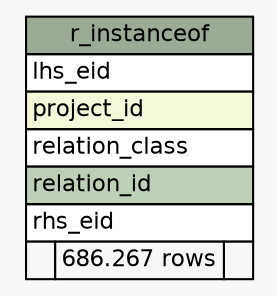 // dot 2.36.0 on Mac OS X 10.10.3
// SchemaSpy rev 590
digraph "r_instanceof" {
  graph [
    rankdir="RL"
    bgcolor="#f7f7f7"
    nodesep="0.18"
    ranksep="0.46"
    fontname="Helvetica"
    fontsize="11"
  ];
  node [
    fontname="Helvetica"
    fontsize="11"
    shape="plaintext"
  ];
  edge [
    arrowsize="0.8"
  ];
  "r_instanceof" [
    label=<
    <TABLE BORDER="0" CELLBORDER="1" CELLSPACING="0" BGCOLOR="#ffffff">
      <TR><TD COLSPAN="3" BGCOLOR="#9bab96" ALIGN="CENTER">r_instanceof</TD></TR>
      <TR><TD PORT="lhs_eid" COLSPAN="3" ALIGN="LEFT">lhs_eid</TD></TR>
      <TR><TD PORT="project_id" COLSPAN="3" BGCOLOR="#f4f7da" ALIGN="LEFT">project_id</TD></TR>
      <TR><TD PORT="relation_class" COLSPAN="3" ALIGN="LEFT">relation_class</TD></TR>
      <TR><TD PORT="relation_id" COLSPAN="3" BGCOLOR="#bed1b8" ALIGN="LEFT">relation_id</TD></TR>
      <TR><TD PORT="rhs_eid" COLSPAN="3" ALIGN="LEFT">rhs_eid</TD></TR>
      <TR><TD ALIGN="LEFT" BGCOLOR="#f7f7f7">  </TD><TD ALIGN="RIGHT" BGCOLOR="#f7f7f7">686.267 rows</TD><TD ALIGN="RIGHT" BGCOLOR="#f7f7f7">  </TD></TR>
    </TABLE>>
    URL="tables/r_instanceof.html"
    tooltip="r_instanceof"
  ];
}
